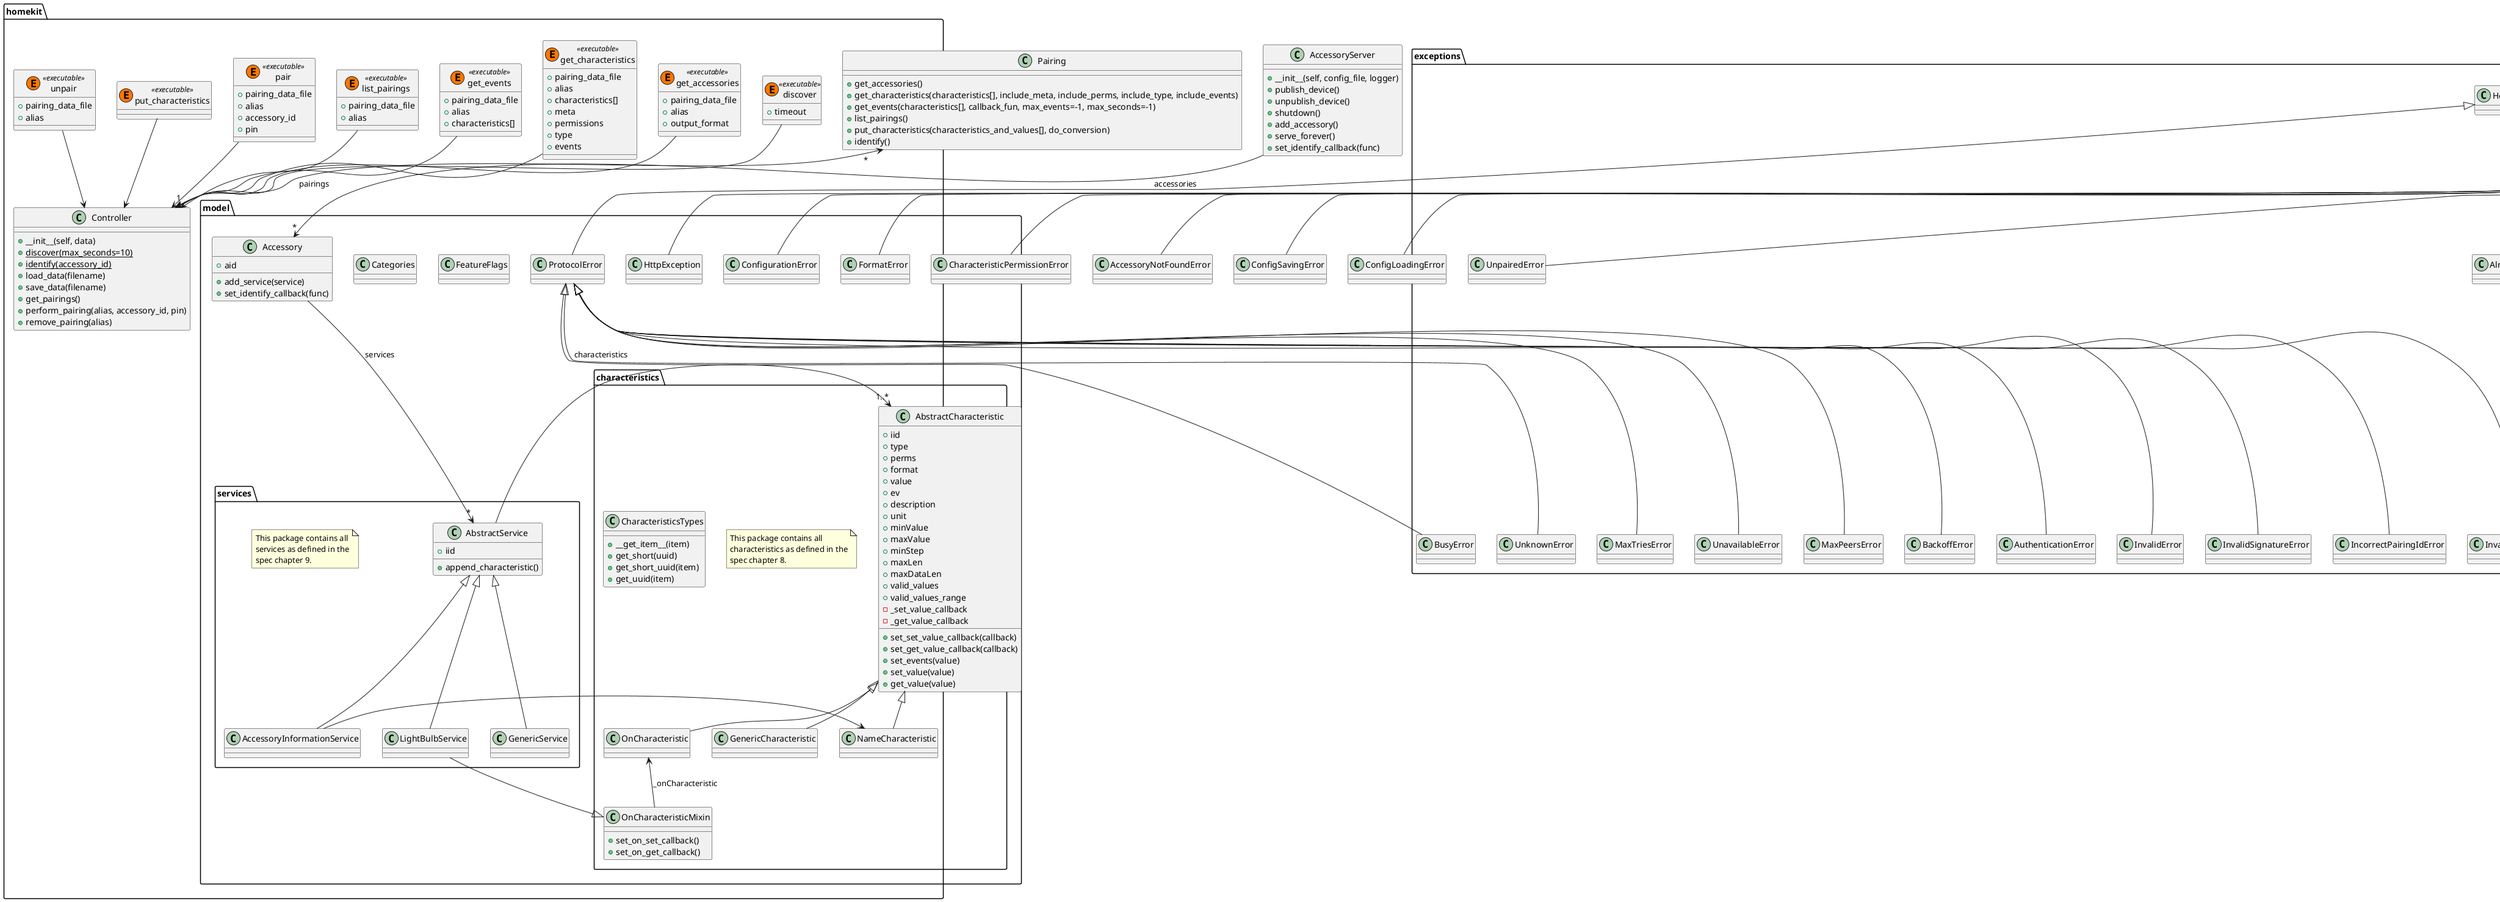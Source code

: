 @startuml

package homekit {
    class AccessoryServer {
        + __init__(self, config_file, logger)
        + publish_device()
        + unpublish_device()
        + shutdown()
        + add_accessory()
        + serve_forever()
        + set_identify_callback(func)
    }
    package model {
        class FeatureFlags

        class Categories

        package services {
            note as n1
                This package contains all
                services as defined in the
                spec chapter 9.
            end note
            class AbstractService {
                + iid
                + append_characteristic()
            }


            class AccessoryInformationService {
            }

            class LightBulbService {
            }

            AccessoryInformationService -up-|> AbstractService
            LightBulbService -up-|> AbstractService
            GenericService -up-|> AbstractService
        }
        package characteristics {
            note as n2
                This package contains all
                characteristics as defined in the
                spec chapter 8.
            end note

            class CharacteristicsTypes {
                + __get_item__(item)
                + get_short(uuid)
                + get_short_uuid(item)
                + get_uuid(item)
            }

            class AbstractCharacteristic {
                + iid
                + type
                + perms
                + format
                + value
                + ev
                + description
                + unit
                + minValue
                + maxValue
                + minStep
                + maxLen
                + maxDataLen
                + valid_values
                + valid_values_range
                - _set_value_callback
                - _get_value_callback
                + set_set_value_callback(callback)
                + set_get_value_callback(callback)
                + set_events(value)
                + set_value(value)
                + get_value(value)
            }

            class OnCharacteristicMixin {
                + set_on_set_callback()
                + set_on_get_callback()
            }

            OnCharacteristic -up-|> AbstractCharacteristic

            OnCharacteristicMixin -up-> OnCharacteristic : _onCharacteristic

            GenericCharacteristic -up-|> AbstractCharacteristic
            NameCharacteristic -up-|> AbstractCharacteristic
        }

        AccessoryInformationService --> NameCharacteristic
        LightBulbService -up-|> OnCharacteristicMixin

        class Accessory {
            + aid
            + add_service(service)
            + set_identify_callback(func)
        }
    }

    AccessoryServer --> "*" Accessory : accessories
    AbstractService -right-> "1..*" AbstractCharacteristic : characteristics
    Accessory -down-> "*" AbstractService: services

    package exceptions {
        class HomeKitException
        ProtocolError -up-|> HomeKitException
        BusyError -up-|> ProtocolError
        UnknownError -up-|> ProtocolError
        MaxTriesError -up-|> ProtocolError
        UnavailableError -up-|> ProtocolError
        MaxPeersError -up-|> ProtocolError
        BackoffError -up-|> ProtocolError
        AuthenticationError -up-|> ProtocolError
        InvalidError -up-|> ProtocolError
        InvalidSignatureError -up-|> ProtocolError
        IncorrectPairingIdError -up-|> ProtocolError
        InvalidAuthTagError -up-|> ProtocolError

        HttpException -up-|> HomeKitException

        ConfigurationError -up-|> HomeKitException
        FormatError -up-|> HomeKitException
        CharacteristicPermissionError -up-|> HomeKitException
        AccessoryNotFoundError -up-|> HomeKitException
        ConfigSavingError -up-|> HomeKitException
        ConfigLoadingError -up-|> HomeKitException
        UnpairedError -up-|> HomeKitException
        AlreadyPairedError -up-|> HomeKitException
    }
}

class homekit.Pairing {
    + get_accessories()
    + get_characteristics(characteristics[], include_meta, include_perms, include_type, include_events)
    + get_events(characteristics[], callback_fun, max_events=-1, max_seconds=-1)
    + list_pairings()
    + put_characteristics(characteristics_and_values[], do_conversion)
    + identify()
}

class homekit.Controller {
    + __init__(self, data)
    + {static}discover(max_seconds=10)
    + {static}identify(accessory_id)
    + load_data(filename)
    + save_data(filename)
    + get_pairings()
    + perform_pairing(alias, accessory_id, pin)
    + remove_pairing(alias)
}



homekit.Pairing "*" <-down- "1" homekit.Controller : pairings


class homekit.discover <<(E,#FF7700) executable>> {
    + timeout
}

homekit.discover --> homekit.Controller

class homekit.get_accessories <<(E,#FF7700) executable>> {
    + pairing_data_file
    + alias
    + output_format
}

homekit.get_accessories --> homekit.Controller

class homekit.get_characteristics <<(E,#FF7700) executable>> {
    + pairing_data_file
    + alias
    + characteristics[]
    + meta
    + permissions
    + type
    + events
}

homekit.get_characteristics --> homekit.Controller

class homekit.get_events <<(E,#FF7700) executable>> {
    + pairing_data_file
    + alias
    + characteristics[]
}

homekit.get_events --> homekit.Controller

class homekit.list_pairings <<(E,#FF7700) executable>> {
    + pairing_data_file
    + alias
}

homekit.list_pairings--> homekit.Controller

class homekit.pair <<(E,#FF7700) executable>> {
    + pairing_data_file
    + alias
    + accessory_id
    + pin
}

homekit.pair--> homekit.Controller

class homekit.put_characteristics <<(E,#FF7700) executable>> {
}

homekit.put_characteristics--> homekit.Controller

class homekit.unpair <<(E,#FF7700) executable>> {
    + pairing_data_file
    + alias
}

homekit.unpair --> homekit.Controller


hide <<executable>> methods
hide <<executable>> circle

@enduml


class homekit.Session {
    + {static} create_from_pairing_data(data)
    + {static} create_from_file(file)
    + get(self, url)
    + put(self, url, body, content_type=HttpContentTypes.JSON)
    + post(self, url, body, content_type=HttpContentTypes.JSON)
    + get_from_pairing_data(self, key)
    + set_in_pairing_data(self, key, value)
}

    package exceptions {
        class AuthenticationError
        class HomeKitTypeException
        class AccessoryNotFoundError
        class UnknownError
        class ConfigSavingError
        class AlreadyPairedError
        class HomeKitConfigurationException
    }


    Note "Table 5-12 page 80" as N1
    homekit.HapStatusCodes .. N1

class homekit.TLV {
    + {static} encode_dict(data)
    + {static} decode_bytes(data)
}

class homekit.CharacteristicsTypes {
    + __getitem__(self, item)
    + get_short(self, uuid)
    + get_uuid(self, item_name)
}

class homekit.HapStatusCodes {
}

class homekit.Categories {
}
